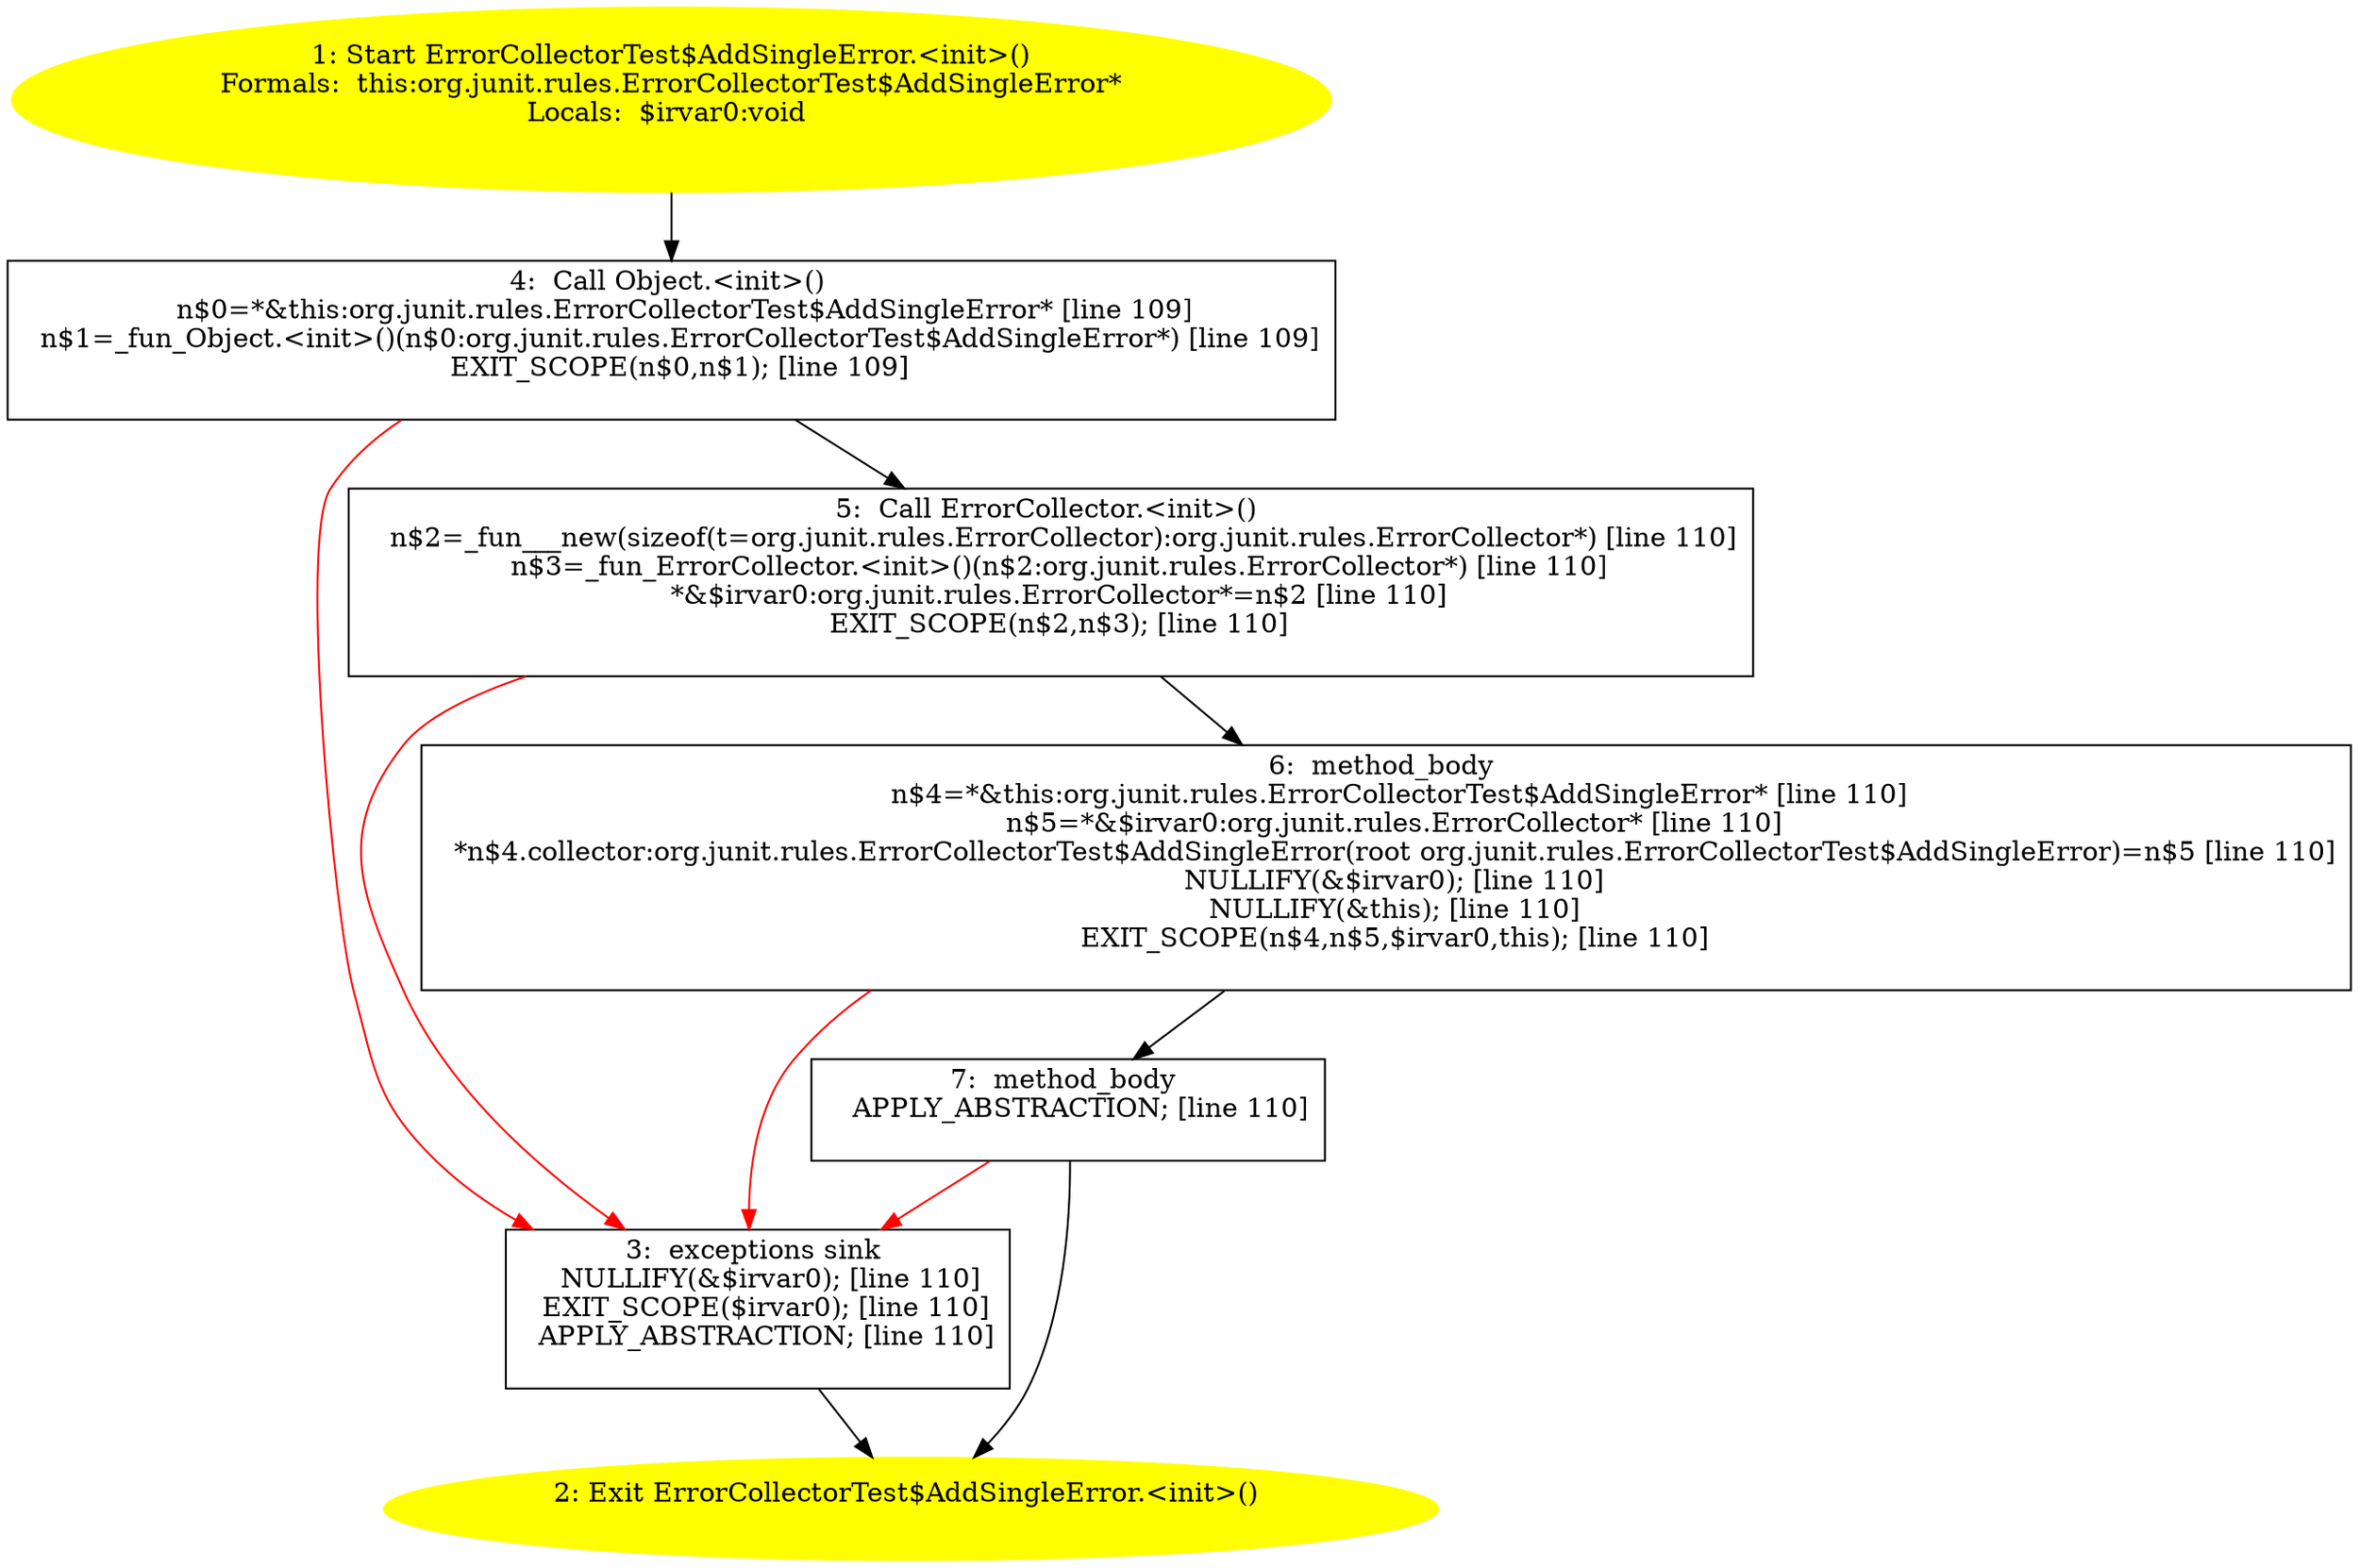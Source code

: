 /* @generated */
digraph cfg {
"org.junit.rules.ErrorCollectorTest$AddSingleError.<init>().69ceed8a3b8d0c2feef673895bddc6a8_1" [label="1: Start ErrorCollectorTest$AddSingleError.<init>()\nFormals:  this:org.junit.rules.ErrorCollectorTest$AddSingleError*\nLocals:  $irvar0:void \n  " color=yellow style=filled]
	

	 "org.junit.rules.ErrorCollectorTest$AddSingleError.<init>().69ceed8a3b8d0c2feef673895bddc6a8_1" -> "org.junit.rules.ErrorCollectorTest$AddSingleError.<init>().69ceed8a3b8d0c2feef673895bddc6a8_4" ;
"org.junit.rules.ErrorCollectorTest$AddSingleError.<init>().69ceed8a3b8d0c2feef673895bddc6a8_2" [label="2: Exit ErrorCollectorTest$AddSingleError.<init>() \n  " color=yellow style=filled]
	

"org.junit.rules.ErrorCollectorTest$AddSingleError.<init>().69ceed8a3b8d0c2feef673895bddc6a8_3" [label="3:  exceptions sink \n   NULLIFY(&$irvar0); [line 110]\n  EXIT_SCOPE($irvar0); [line 110]\n  APPLY_ABSTRACTION; [line 110]\n " shape="box"]
	

	 "org.junit.rules.ErrorCollectorTest$AddSingleError.<init>().69ceed8a3b8d0c2feef673895bddc6a8_3" -> "org.junit.rules.ErrorCollectorTest$AddSingleError.<init>().69ceed8a3b8d0c2feef673895bddc6a8_2" ;
"org.junit.rules.ErrorCollectorTest$AddSingleError.<init>().69ceed8a3b8d0c2feef673895bddc6a8_4" [label="4:  Call Object.<init>() \n   n$0=*&this:org.junit.rules.ErrorCollectorTest$AddSingleError* [line 109]\n  n$1=_fun_Object.<init>()(n$0:org.junit.rules.ErrorCollectorTest$AddSingleError*) [line 109]\n  EXIT_SCOPE(n$0,n$1); [line 109]\n " shape="box"]
	

	 "org.junit.rules.ErrorCollectorTest$AddSingleError.<init>().69ceed8a3b8d0c2feef673895bddc6a8_4" -> "org.junit.rules.ErrorCollectorTest$AddSingleError.<init>().69ceed8a3b8d0c2feef673895bddc6a8_5" ;
	 "org.junit.rules.ErrorCollectorTest$AddSingleError.<init>().69ceed8a3b8d0c2feef673895bddc6a8_4" -> "org.junit.rules.ErrorCollectorTest$AddSingleError.<init>().69ceed8a3b8d0c2feef673895bddc6a8_3" [color="red" ];
"org.junit.rules.ErrorCollectorTest$AddSingleError.<init>().69ceed8a3b8d0c2feef673895bddc6a8_5" [label="5:  Call ErrorCollector.<init>() \n   n$2=_fun___new(sizeof(t=org.junit.rules.ErrorCollector):org.junit.rules.ErrorCollector*) [line 110]\n  n$3=_fun_ErrorCollector.<init>()(n$2:org.junit.rules.ErrorCollector*) [line 110]\n  *&$irvar0:org.junit.rules.ErrorCollector*=n$2 [line 110]\n  EXIT_SCOPE(n$2,n$3); [line 110]\n " shape="box"]
	

	 "org.junit.rules.ErrorCollectorTest$AddSingleError.<init>().69ceed8a3b8d0c2feef673895bddc6a8_5" -> "org.junit.rules.ErrorCollectorTest$AddSingleError.<init>().69ceed8a3b8d0c2feef673895bddc6a8_6" ;
	 "org.junit.rules.ErrorCollectorTest$AddSingleError.<init>().69ceed8a3b8d0c2feef673895bddc6a8_5" -> "org.junit.rules.ErrorCollectorTest$AddSingleError.<init>().69ceed8a3b8d0c2feef673895bddc6a8_3" [color="red" ];
"org.junit.rules.ErrorCollectorTest$AddSingleError.<init>().69ceed8a3b8d0c2feef673895bddc6a8_6" [label="6:  method_body \n   n$4=*&this:org.junit.rules.ErrorCollectorTest$AddSingleError* [line 110]\n  n$5=*&$irvar0:org.junit.rules.ErrorCollector* [line 110]\n  *n$4.collector:org.junit.rules.ErrorCollectorTest$AddSingleError(root org.junit.rules.ErrorCollectorTest$AddSingleError)=n$5 [line 110]\n  NULLIFY(&$irvar0); [line 110]\n  NULLIFY(&this); [line 110]\n  EXIT_SCOPE(n$4,n$5,$irvar0,this); [line 110]\n " shape="box"]
	

	 "org.junit.rules.ErrorCollectorTest$AddSingleError.<init>().69ceed8a3b8d0c2feef673895bddc6a8_6" -> "org.junit.rules.ErrorCollectorTest$AddSingleError.<init>().69ceed8a3b8d0c2feef673895bddc6a8_7" ;
	 "org.junit.rules.ErrorCollectorTest$AddSingleError.<init>().69ceed8a3b8d0c2feef673895bddc6a8_6" -> "org.junit.rules.ErrorCollectorTest$AddSingleError.<init>().69ceed8a3b8d0c2feef673895bddc6a8_3" [color="red" ];
"org.junit.rules.ErrorCollectorTest$AddSingleError.<init>().69ceed8a3b8d0c2feef673895bddc6a8_7" [label="7:  method_body \n   APPLY_ABSTRACTION; [line 110]\n " shape="box"]
	

	 "org.junit.rules.ErrorCollectorTest$AddSingleError.<init>().69ceed8a3b8d0c2feef673895bddc6a8_7" -> "org.junit.rules.ErrorCollectorTest$AddSingleError.<init>().69ceed8a3b8d0c2feef673895bddc6a8_2" ;
	 "org.junit.rules.ErrorCollectorTest$AddSingleError.<init>().69ceed8a3b8d0c2feef673895bddc6a8_7" -> "org.junit.rules.ErrorCollectorTest$AddSingleError.<init>().69ceed8a3b8d0c2feef673895bddc6a8_3" [color="red" ];
}
